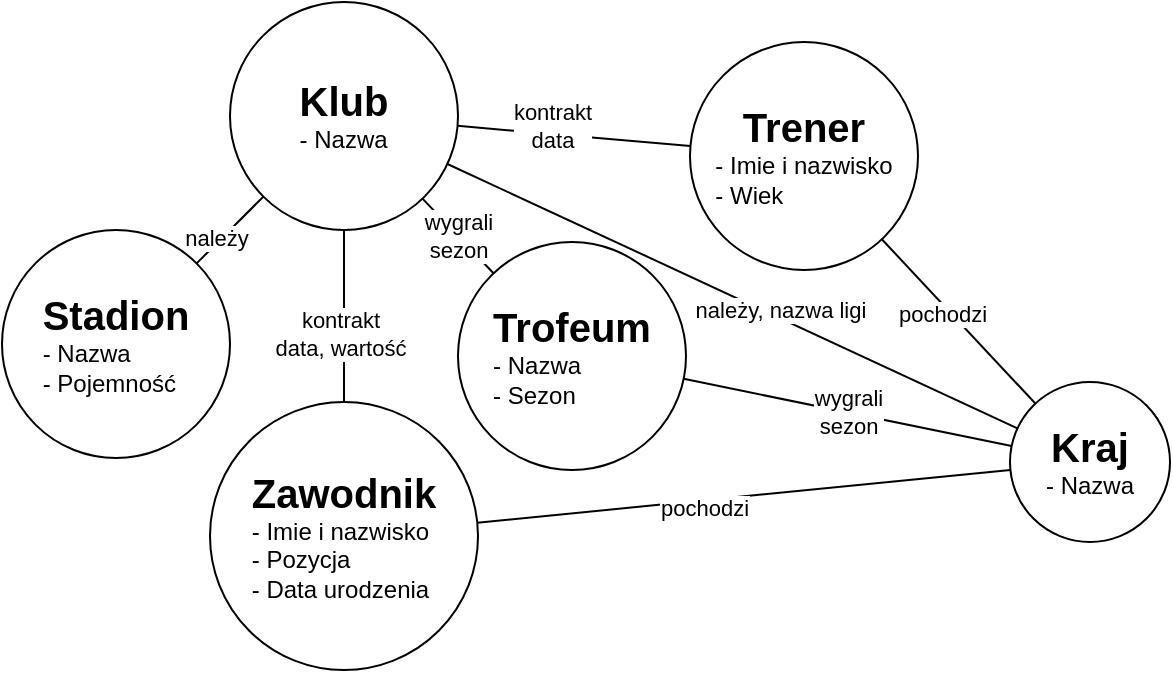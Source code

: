 <mxfile version="21.2.8" type="device">
  <diagram name="Strona-1" id="uyKGH_IePtkEnGAkP2wR">
    <mxGraphModel dx="2245" dy="828" grid="1" gridSize="10" guides="1" tooltips="1" connect="1" arrows="1" fold="1" page="1" pageScale="1" pageWidth="827" pageHeight="1169" math="0" shadow="0">
      <root>
        <mxCell id="0" />
        <mxCell id="1" parent="0" />
        <mxCell id="xlfetUoiFZZpJV2zMhiR-1" value="" style="endArrow=none;html=1;rounded=0;" parent="1" source="6AdEzSm5FdYwFmk16yyQ-7" target="6AdEzSm5FdYwFmk16yyQ-6" edge="1">
          <mxGeometry width="50" height="50" relative="1" as="geometry">
            <mxPoint x="250" y="63" as="sourcePoint" />
            <mxPoint x="290" y="150" as="targetPoint" />
          </mxGeometry>
        </mxCell>
        <mxCell id="xlfetUoiFZZpJV2zMhiR-4" value="kontrakt&lt;br&gt;data" style="edgeLabel;html=1;align=center;verticalAlign=middle;resizable=0;points=[];" parent="xlfetUoiFZZpJV2zMhiR-1" vertex="1" connectable="0">
          <mxGeometry x="-0.205" y="4" relative="1" as="geometry">
            <mxPoint as="offset" />
          </mxGeometry>
        </mxCell>
        <mxCell id="xlfetUoiFZZpJV2zMhiR-2" value="" style="endArrow=none;html=1;rounded=0;" parent="1" source="6AdEzSm5FdYwFmk16yyQ-7" target="6AdEzSm5FdYwFmk16yyQ-2" edge="1">
          <mxGeometry width="50" height="50" relative="1" as="geometry">
            <mxPoint x="240" y="200" as="sourcePoint" />
            <mxPoint x="290" y="150" as="targetPoint" />
          </mxGeometry>
        </mxCell>
        <mxCell id="xlfetUoiFZZpJV2zMhiR-5" value="kontrakt&lt;br&gt;data, wartość" style="edgeLabel;html=1;align=center;verticalAlign=middle;resizable=0;points=[];" parent="xlfetUoiFZZpJV2zMhiR-2" vertex="1" connectable="0">
          <mxGeometry x="0.202" y="-2" relative="1" as="geometry">
            <mxPoint as="offset" />
          </mxGeometry>
        </mxCell>
        <mxCell id="xlfetUoiFZZpJV2zMhiR-3" value="wygrali&lt;br&gt;sezon" style="endArrow=none;html=1;rounded=0;" parent="1" source="6AdEzSm5FdYwFmk16yyQ-4" target="6AdEzSm5FdYwFmk16yyQ-7" edge="1">
          <mxGeometry width="50" height="50" relative="1" as="geometry">
            <mxPoint x="200" y="180" as="sourcePoint" />
            <mxPoint x="290" y="150" as="targetPoint" />
          </mxGeometry>
        </mxCell>
        <mxCell id="xlfetUoiFZZpJV2zMhiR-6" value="" style="endArrow=none;html=1;rounded=0;" parent="1" source="6AdEzSm5FdYwFmk16yyQ-3" target="6AdEzSm5FdYwFmk16yyQ-7" edge="1">
          <mxGeometry width="50" height="50" relative="1" as="geometry">
            <mxPoint x="210" y="190" as="sourcePoint" />
            <mxPoint x="300" y="160" as="targetPoint" />
          </mxGeometry>
        </mxCell>
        <mxCell id="xlfetUoiFZZpJV2zMhiR-18" value="należy" style="edgeLabel;html=1;align=center;verticalAlign=middle;resizable=0;points=[];" parent="xlfetUoiFZZpJV2zMhiR-6" vertex="1" connectable="0">
          <mxGeometry x="-0.314" y="2" relative="1" as="geometry">
            <mxPoint as="offset" />
          </mxGeometry>
        </mxCell>
        <mxCell id="xlfetUoiFZZpJV2zMhiR-10" value="" style="endArrow=none;html=1;rounded=0;" parent="1" source="6AdEzSm5FdYwFmk16yyQ-5" target="6AdEzSm5FdYwFmk16yyQ-7" edge="1">
          <mxGeometry width="50" height="50" relative="1" as="geometry">
            <mxPoint x="-49" y="216" as="sourcePoint" />
            <mxPoint x="70" y="52" as="targetPoint" />
          </mxGeometry>
        </mxCell>
        <mxCell id="xlfetUoiFZZpJV2zMhiR-12" value="należy, nazwa ligi" style="edgeLabel;html=1;align=center;verticalAlign=middle;resizable=0;points=[];" parent="xlfetUoiFZZpJV2zMhiR-10" vertex="1" connectable="0">
          <mxGeometry x="-0.152" y="-4" relative="1" as="geometry">
            <mxPoint as="offset" />
          </mxGeometry>
        </mxCell>
        <mxCell id="xlfetUoiFZZpJV2zMhiR-13" value="" style="endArrow=none;html=1;rounded=0;" parent="1" source="6AdEzSm5FdYwFmk16yyQ-2" target="6AdEzSm5FdYwFmk16yyQ-5" edge="1">
          <mxGeometry width="50" height="50" relative="1" as="geometry">
            <mxPoint x="465" y="356" as="sourcePoint" />
            <mxPoint x="380" y="114" as="targetPoint" />
          </mxGeometry>
        </mxCell>
        <mxCell id="xlfetUoiFZZpJV2zMhiR-14" value="pochodzi" style="edgeLabel;html=1;align=center;verticalAlign=middle;resizable=0;points=[];" parent="xlfetUoiFZZpJV2zMhiR-13" vertex="1" connectable="0">
          <mxGeometry x="-0.152" y="-4" relative="1" as="geometry">
            <mxPoint as="offset" />
          </mxGeometry>
        </mxCell>
        <mxCell id="xlfetUoiFZZpJV2zMhiR-15" value="" style="endArrow=none;html=1;rounded=0;" parent="1" source="6AdEzSm5FdYwFmk16yyQ-6" target="6AdEzSm5FdYwFmk16yyQ-5" edge="1">
          <mxGeometry width="50" height="50" relative="1" as="geometry">
            <mxPoint x="520" y="58" as="sourcePoint" />
            <mxPoint x="330" y="282" as="targetPoint" />
          </mxGeometry>
        </mxCell>
        <mxCell id="xlfetUoiFZZpJV2zMhiR-16" value="pochodzi" style="edgeLabel;html=1;align=center;verticalAlign=middle;resizable=0;points=[];" parent="xlfetUoiFZZpJV2zMhiR-15" vertex="1" connectable="0">
          <mxGeometry x="-0.152" y="-4" relative="1" as="geometry">
            <mxPoint as="offset" />
          </mxGeometry>
        </mxCell>
        <mxCell id="xlfetUoiFZZpJV2zMhiR-17" value="wygrali&lt;br&gt;sezon" style="endArrow=none;html=1;rounded=0;" parent="1" source="6AdEzSm5FdYwFmk16yyQ-5" target="6AdEzSm5FdYwFmk16yyQ-4" edge="1">
          <mxGeometry width="50" height="50" relative="1" as="geometry">
            <mxPoint x="480" y="260" as="sourcePoint" />
            <mxPoint x="280" y="210" as="targetPoint" />
            <Array as="points" />
          </mxGeometry>
        </mxCell>
        <mxCell id="6AdEzSm5FdYwFmk16yyQ-2" value="&lt;b&gt;&lt;font style=&quot;font-size: 20px;&quot;&gt;Zawodnik&lt;/font&gt;&lt;/b&gt;&lt;br&gt;&lt;div style=&quot;text-align: left;&quot;&gt;&lt;span style=&quot;background-color: initial;&quot;&gt;- Imie i nazwisko&lt;/span&gt;&lt;/div&gt;&lt;div style=&quot;text-align: left;&quot;&gt;&lt;span style=&quot;background-color: initial;&quot;&gt;- Pozycja&lt;/span&gt;&lt;/div&gt;&lt;div style=&quot;text-align: left;&quot;&gt;&lt;span style=&quot;background-color: initial;&quot;&gt;- Data urodzenia&lt;/span&gt;&lt;/div&gt;" style="ellipse;whiteSpace=wrap;html=1;aspect=fixed;align=center;" parent="1" vertex="1">
          <mxGeometry x="80" y="200" width="134" height="134" as="geometry" />
        </mxCell>
        <mxCell id="6AdEzSm5FdYwFmk16yyQ-3" value="&lt;b&gt;&lt;font style=&quot;font-size: 20px;&quot;&gt;Stadion&lt;/font&gt;&lt;/b&gt;&lt;br&gt;&lt;div style=&quot;text-align: left;&quot;&gt;&lt;span style=&quot;background-color: initial;&quot;&gt;- Nazwa&lt;/span&gt;&lt;/div&gt;&lt;div style=&quot;text-align: left;&quot;&gt;&lt;span style=&quot;background-color: initial;&quot;&gt;- Pojemność&lt;/span&gt;&lt;/div&gt;" style="ellipse;whiteSpace=wrap;html=1;aspect=fixed;align=center;" parent="1" vertex="1">
          <mxGeometry x="-24" y="114" width="114" height="114" as="geometry" />
        </mxCell>
        <mxCell id="6AdEzSm5FdYwFmk16yyQ-4" value="&lt;font style=&quot;&quot;&gt;&lt;span style=&quot;font-size: 20px;&quot;&gt;&lt;b&gt;Trofeum&lt;/b&gt;&lt;/span&gt;&lt;/font&gt;&lt;br&gt;&lt;div style=&quot;text-align: left;&quot;&gt;&lt;span style=&quot;background-color: initial;&quot;&gt;- Nazwa&lt;/span&gt;&lt;/div&gt;&lt;div style=&quot;text-align: left;&quot;&gt;&lt;span style=&quot;background-color: initial;&quot;&gt;- Sezon&lt;/span&gt;&lt;/div&gt;" style="ellipse;whiteSpace=wrap;html=1;aspect=fixed;align=center;" parent="1" vertex="1">
          <mxGeometry x="204" y="120" width="114" height="114" as="geometry" />
        </mxCell>
        <mxCell id="6AdEzSm5FdYwFmk16yyQ-5" value="&lt;span style=&quot;font-size: 20px;&quot;&gt;&lt;b&gt;Kraj&lt;/b&gt;&lt;/span&gt;&lt;br&gt;&lt;div style=&quot;text-align: left;&quot;&gt;&lt;span style=&quot;background-color: initial;&quot;&gt;- Nazwa&lt;/span&gt;&lt;/div&gt;" style="ellipse;whiteSpace=wrap;html=1;aspect=fixed;align=center;" parent="1" vertex="1">
          <mxGeometry x="480" y="190" width="80" height="80" as="geometry" />
        </mxCell>
        <mxCell id="6AdEzSm5FdYwFmk16yyQ-6" value="&lt;span style=&quot;font-size: 20px;&quot;&gt;&lt;b&gt;Trener&lt;/b&gt;&lt;/span&gt;&lt;br&gt;&lt;div style=&quot;text-align: left;&quot;&gt;&lt;span style=&quot;background-color: initial;&quot;&gt;- Imie i nazwisko&lt;/span&gt;&lt;/div&gt;&lt;div style=&quot;text-align: left;&quot;&gt;&lt;span style=&quot;background-color: initial;&quot;&gt;- Wiek&lt;/span&gt;&lt;/div&gt;" style="ellipse;whiteSpace=wrap;html=1;aspect=fixed;align=center;" parent="1" vertex="1">
          <mxGeometry x="320" y="20" width="114" height="114" as="geometry" />
        </mxCell>
        <mxCell id="6AdEzSm5FdYwFmk16yyQ-7" value="&lt;b&gt;&lt;font style=&quot;font-size: 20px;&quot;&gt;Klub&lt;/font&gt;&lt;/b&gt;&lt;br&gt;&lt;div style=&quot;text-align: left;&quot;&gt;&lt;span style=&quot;background-color: initial;&quot;&gt;- Nazwa&lt;/span&gt;&lt;/div&gt;" style="ellipse;whiteSpace=wrap;html=1;aspect=fixed;align=center;" parent="1" vertex="1">
          <mxGeometry x="90" width="114" height="114" as="geometry" />
        </mxCell>
      </root>
    </mxGraphModel>
  </diagram>
</mxfile>
